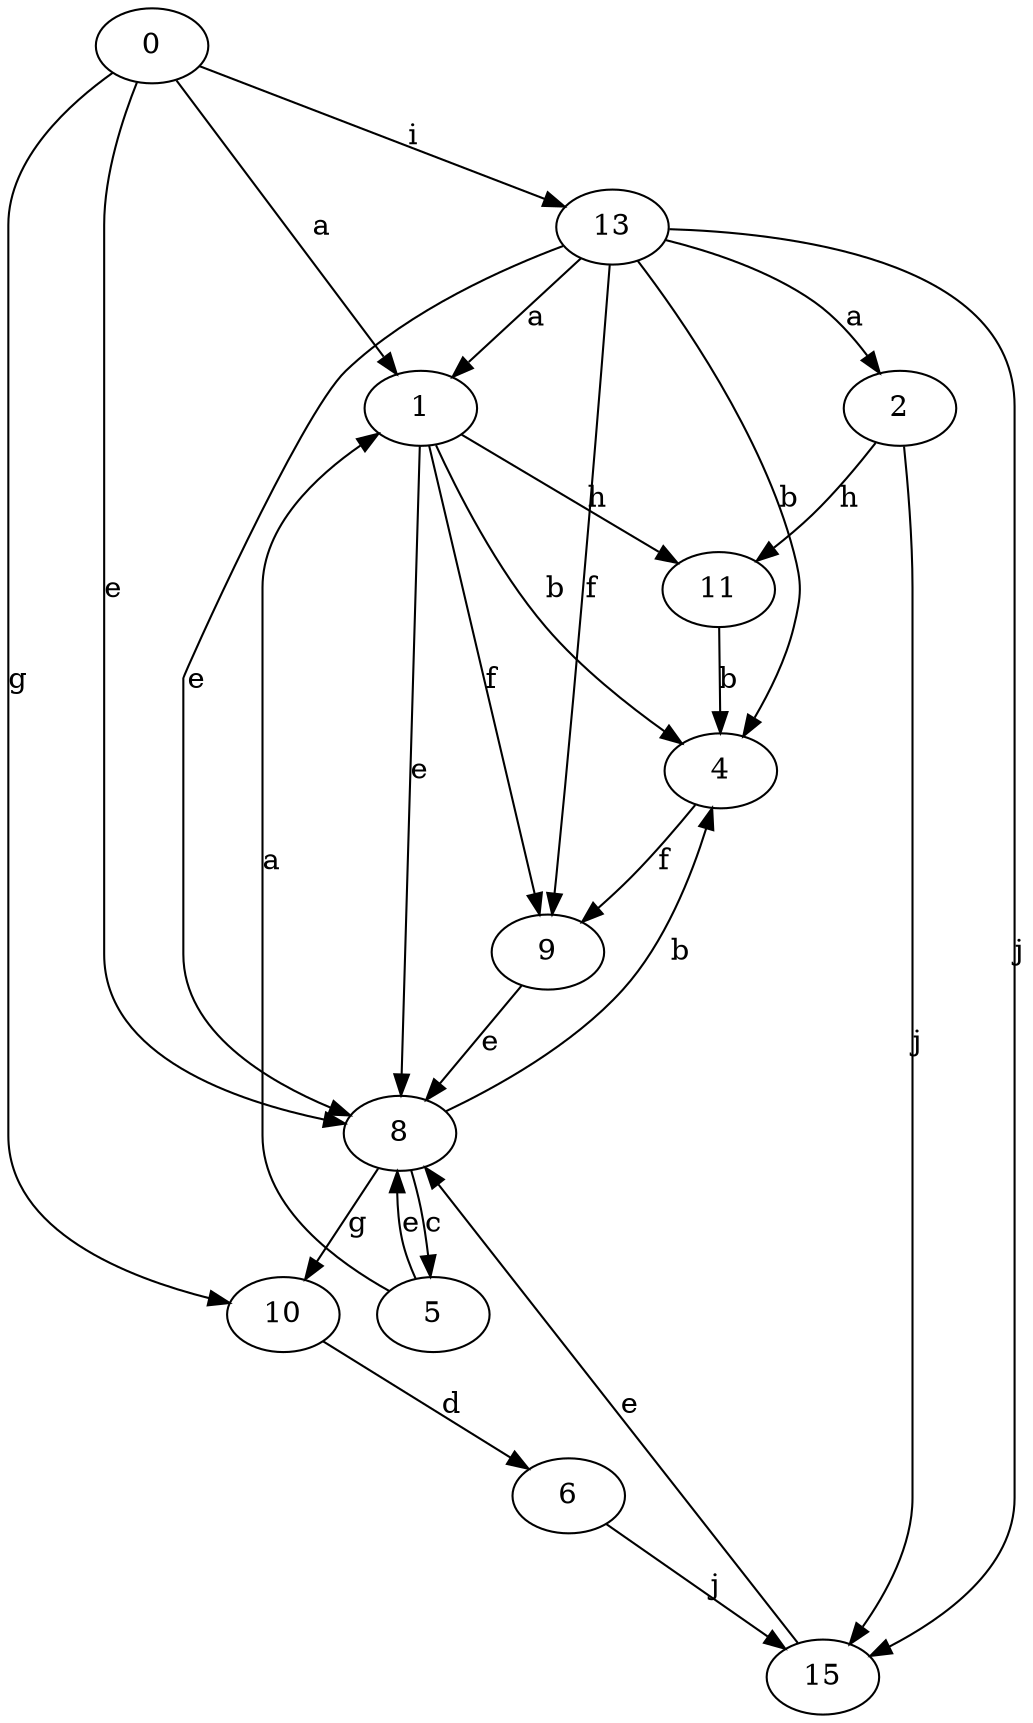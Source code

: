 strict digraph  {
1;
2;
0;
4;
5;
6;
8;
9;
10;
11;
13;
15;
1 -> 4  [label=b];
1 -> 8  [label=e];
1 -> 9  [label=f];
1 -> 11  [label=h];
2 -> 11  [label=h];
2 -> 15  [label=j];
0 -> 1  [label=a];
0 -> 8  [label=e];
0 -> 10  [label=g];
0 -> 13  [label=i];
4 -> 9  [label=f];
5 -> 1  [label=a];
5 -> 8  [label=e];
6 -> 15  [label=j];
8 -> 4  [label=b];
8 -> 5  [label=c];
8 -> 10  [label=g];
9 -> 8  [label=e];
10 -> 6  [label=d];
11 -> 4  [label=b];
13 -> 1  [label=a];
13 -> 2  [label=a];
13 -> 4  [label=b];
13 -> 8  [label=e];
13 -> 9  [label=f];
13 -> 15  [label=j];
15 -> 8  [label=e];
}
